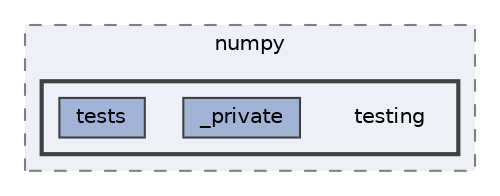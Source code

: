 digraph "/home/jam/Research/IRES-2025/dev/src/llm-scripts/testing/hypothesis-testing/hyp-env/lib/python3.12/site-packages/numpy/testing"
{
 // LATEX_PDF_SIZE
  bgcolor="transparent";
  edge [fontname=Helvetica,fontsize=10,labelfontname=Helvetica,labelfontsize=10];
  node [fontname=Helvetica,fontsize=10,shape=box,height=0.2,width=0.4];
  compound=true
  subgraph clusterdir_2c642f87bc556e878af6fc431ed0cc78 {
    graph [ bgcolor="#edf0f7", pencolor="grey50", label="numpy", fontname=Helvetica,fontsize=10 style="filled,dashed", URL="dir_2c642f87bc556e878af6fc431ed0cc78.html",tooltip=""]
  subgraph clusterdir_50843bfaec2efddaf4ec2225d6b3ad1b {
    graph [ bgcolor="#edf0f7", pencolor="grey25", label="", fontname=Helvetica,fontsize=10 style="filled,bold", URL="dir_50843bfaec2efddaf4ec2225d6b3ad1b.html",tooltip=""]
    dir_50843bfaec2efddaf4ec2225d6b3ad1b [shape=plaintext, label="testing"];
  dir_222c3507f8af5517cb8bd6255688c5aa [label="_private", fillcolor="#a2b4d6", color="grey25", style="filled", URL="dir_222c3507f8af5517cb8bd6255688c5aa.html",tooltip=""];
  dir_c4da9e0771ef2eab257ff1f21c45036a [label="tests", fillcolor="#a2b4d6", color="grey25", style="filled", URL="dir_c4da9e0771ef2eab257ff1f21c45036a.html",tooltip=""];
  }
  }
}
